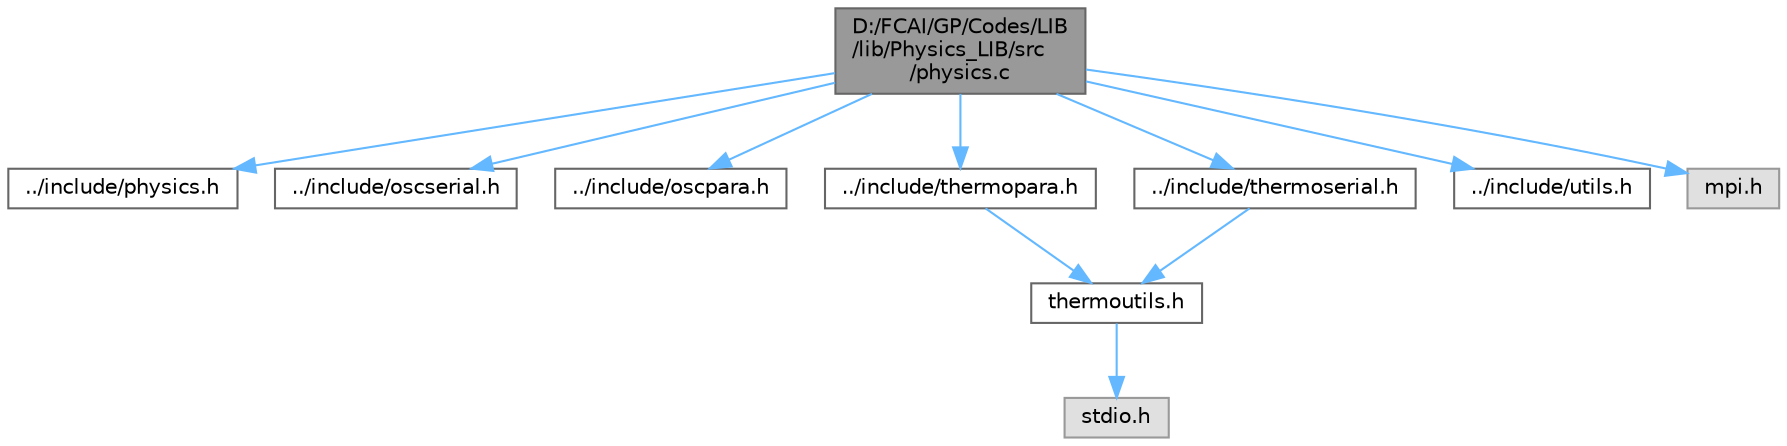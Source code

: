 digraph "D:/FCAI/GP/Codes/LIB/lib/Physics_LIB/src/physics.c"
{
 // LATEX_PDF_SIZE
  bgcolor="transparent";
  edge [fontname=Helvetica,fontsize=10,labelfontname=Helvetica,labelfontsize=10];
  node [fontname=Helvetica,fontsize=10,shape=box,height=0.2,width=0.4];
  Node1 [id="Node000001",label="D:/FCAI/GP/Codes/LIB\l/lib/Physics_LIB/src\l/physics.c",height=0.2,width=0.4,color="gray40", fillcolor="grey60", style="filled", fontcolor="black",tooltip="This file contains collection of all simulations calls."];
  Node1 -> Node2 [id="edge1_Node000001_Node000002",color="steelblue1",style="solid",tooltip=" "];
  Node2 [id="Node000002",label="../include/physics.h",height=0.2,width=0.4,color="grey40", fillcolor="white", style="filled",URL="$physics_8h.html",tooltip="This file contains collection of all simulations calls."];
  Node1 -> Node3 [id="edge2_Node000001_Node000003",color="steelblue1",style="solid",tooltip=" "];
  Node3 [id="Node000003",label="../include/oscserial.h",height=0.2,width=0.4,color="grey40", fillcolor="white", style="filled",URL="$oscserial_8h.html",tooltip="This file contains the implementation of the serial version of the oscillation simulation in 1D and 2..."];
  Node1 -> Node4 [id="edge3_Node000001_Node000004",color="steelblue1",style="solid",tooltip=" "];
  Node4 [id="Node000004",label="../include/oscpara.h",height=0.2,width=0.4,color="grey40", fillcolor="white", style="filled",URL="$oscpara_8h.html",tooltip="This file contains the implementation of the parallel versions of the oscillation simulation in 1D an..."];
  Node1 -> Node5 [id="edge4_Node000001_Node000005",color="steelblue1",style="solid",tooltip=" "];
  Node5 [id="Node000005",label="../include/thermopara.h",height=0.2,width=0.4,color="grey40", fillcolor="white", style="filled",URL="$thermopara_8h.html",tooltip="This file contains the implementation of the parallel version of the heat transfer simulation in 1D a..."];
  Node5 -> Node6 [id="edge5_Node000005_Node000006",color="steelblue1",style="solid",tooltip=" "];
  Node6 [id="Node000006",label="thermoutils.h",height=0.2,width=0.4,color="grey40", fillcolor="white", style="filled",URL="$thermoutils_8h.html",tooltip="This file contains the utility functions used by the heat transfer simulation in 1D and 2D to help in..."];
  Node6 -> Node7 [id="edge6_Node000006_Node000007",color="steelblue1",style="solid",tooltip=" "];
  Node7 [id="Node000007",label="stdio.h",height=0.2,width=0.4,color="grey60", fillcolor="#E0E0E0", style="filled",tooltip=" "];
  Node1 -> Node8 [id="edge7_Node000001_Node000008",color="steelblue1",style="solid",tooltip=" "];
  Node8 [id="Node000008",label="../include/thermoserial.h",height=0.2,width=0.4,color="grey40", fillcolor="white", style="filled",URL="$thermoserial_8h.html",tooltip="This file contains the implementation of the serial version of the heat transfer simulation in 1D and..."];
  Node8 -> Node6 [id="edge8_Node000008_Node000006",color="steelblue1",style="solid",tooltip=" "];
  Node1 -> Node9 [id="edge9_Node000001_Node000009",color="steelblue1",style="solid",tooltip=" "];
  Node9 [id="Node000009",label="../include/utils.h",height=0.2,width=0.4,color="grey40", fillcolor="white", style="filled",URL="$utils_8h.html",tooltip="This file contains utility functions used by oscillations simulation to help in calculations."];
  Node1 -> Node10 [id="edge10_Node000001_Node000010",color="steelblue1",style="solid",tooltip=" "];
  Node10 [id="Node000010",label="mpi.h",height=0.2,width=0.4,color="grey60", fillcolor="#E0E0E0", style="filled",tooltip=" "];
}
